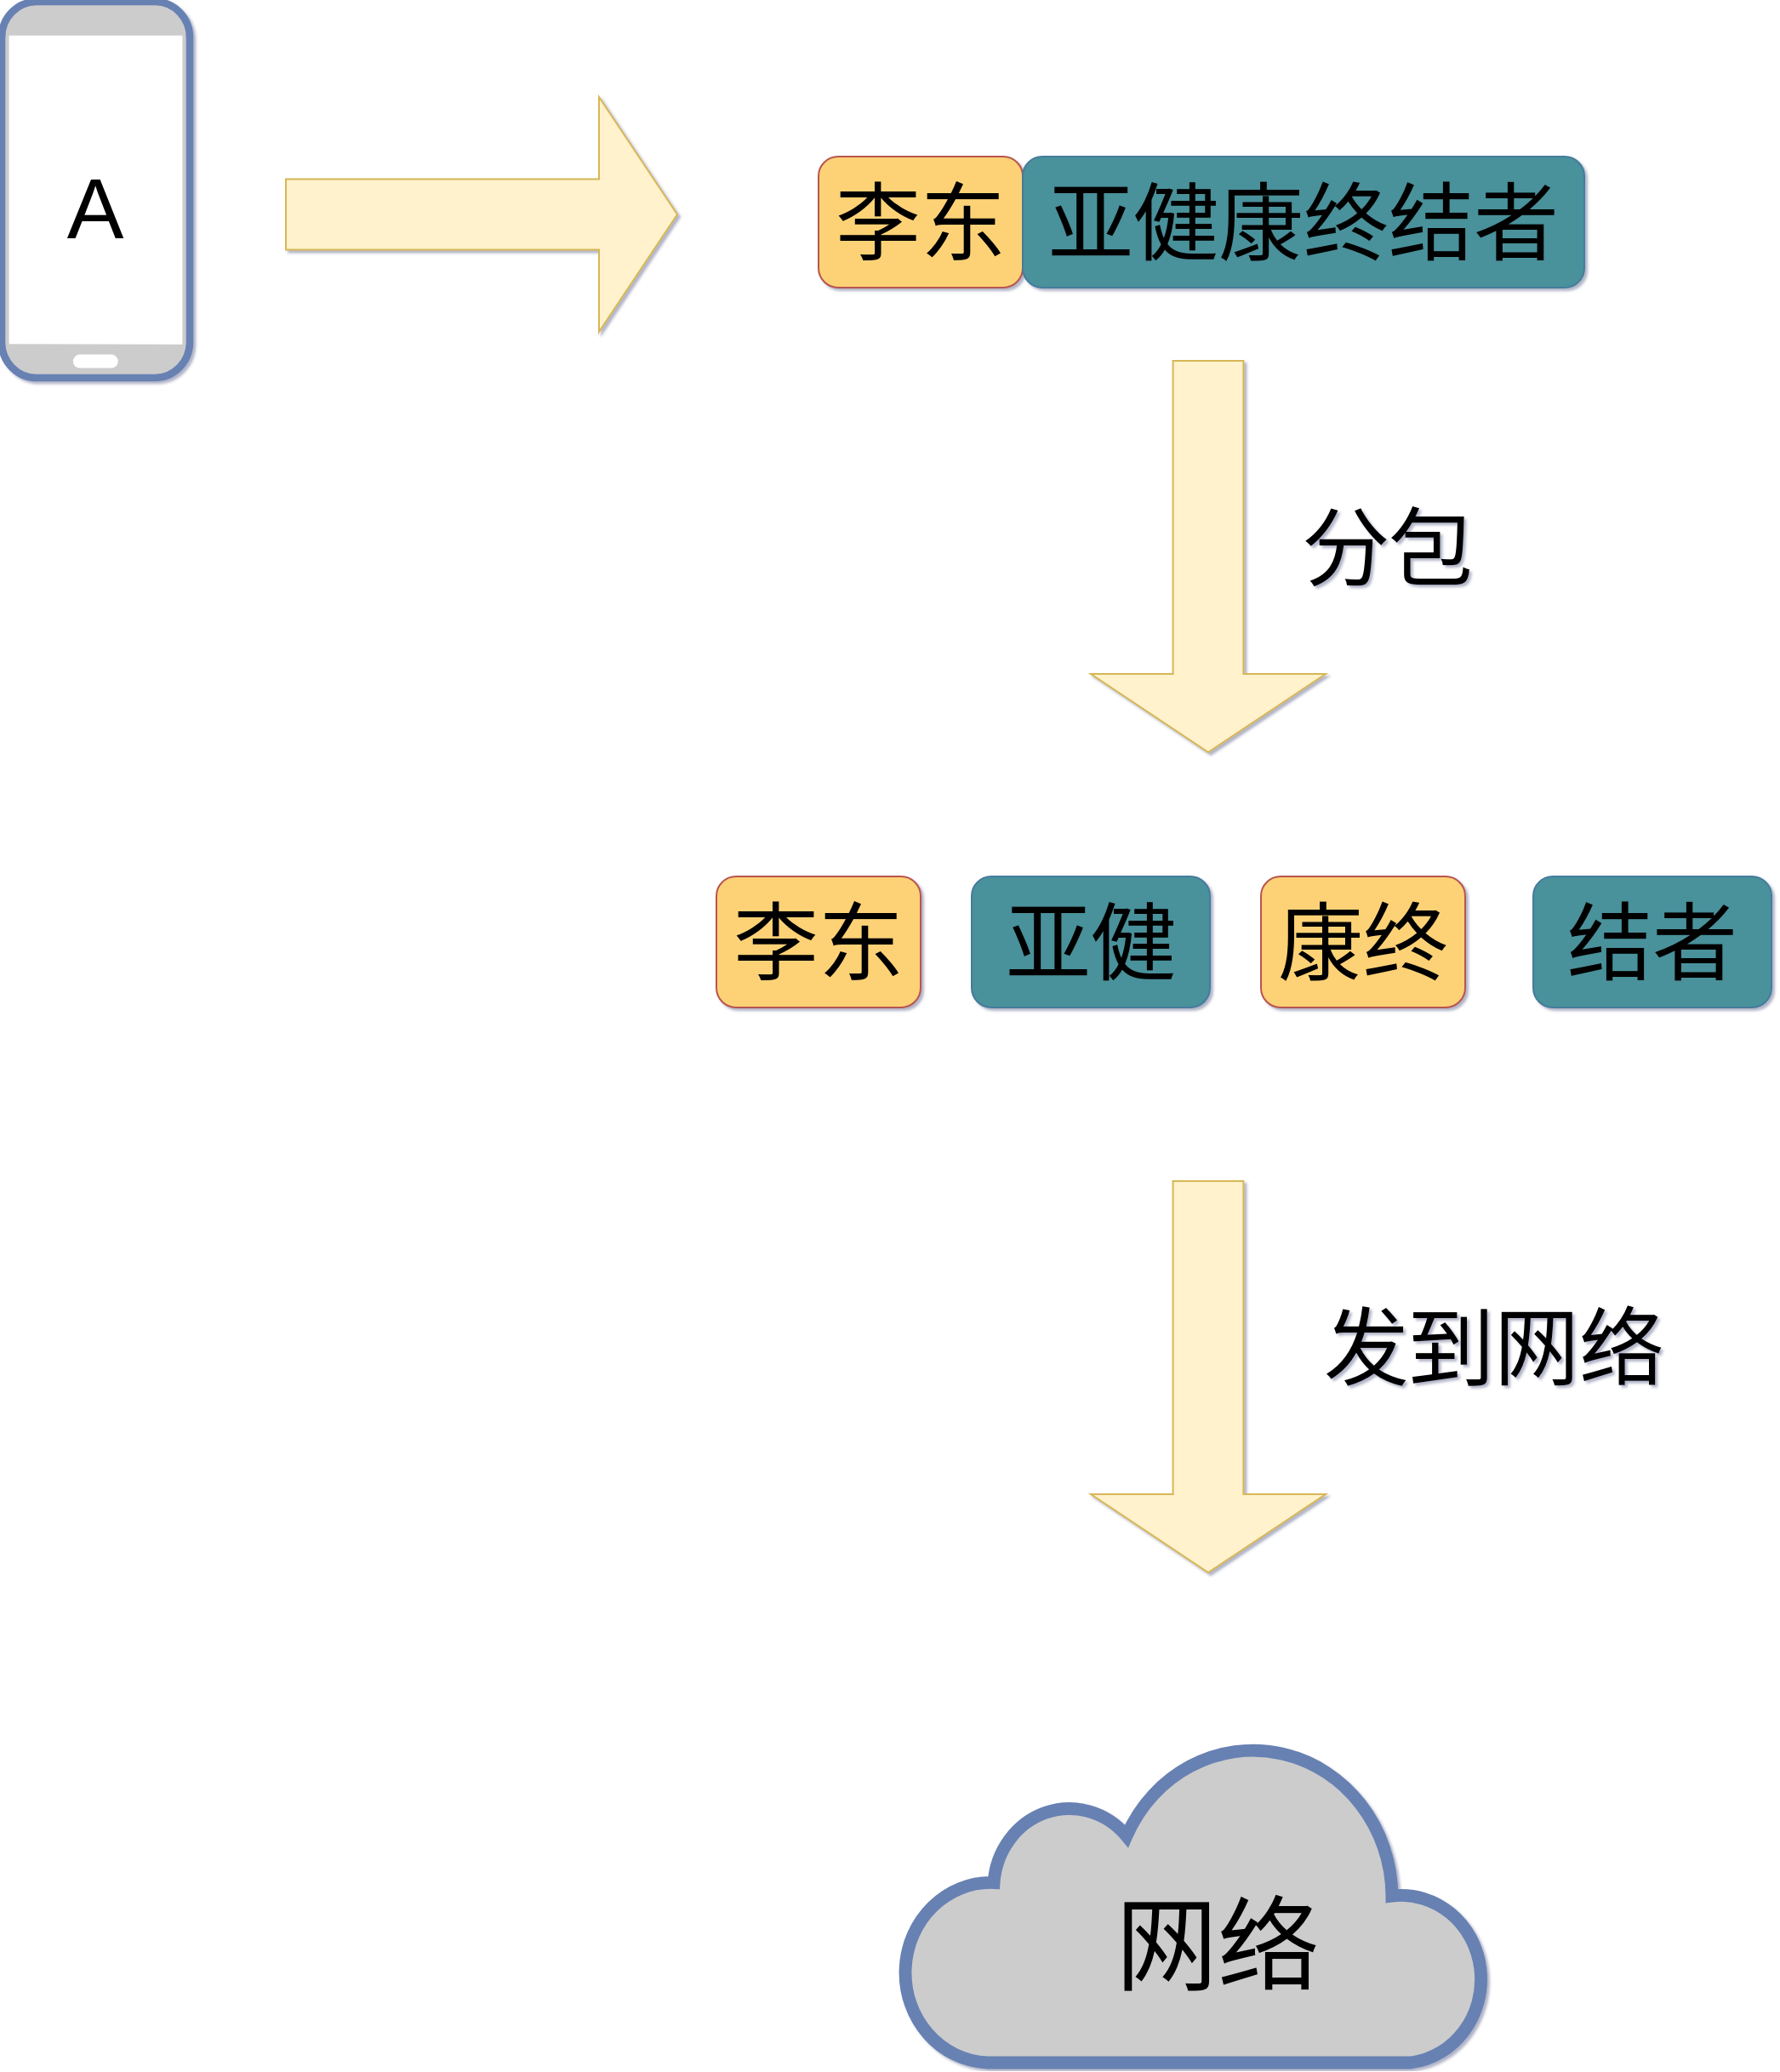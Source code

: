 <mxfile version="14.4.7" type="github">
  <diagram id="3228e29e-7158-1315-38df-8450db1d8a1d" name="Page-1">
    <mxGraphModel dx="4450" dy="3507" grid="1" gridSize="10" guides="1" tooltips="1" connect="1" arrows="1" fold="1" page="1" pageScale="1" pageWidth="1500" pageHeight="800" background="#ffffff" math="0" shadow="1">
      <root>
        <mxCell id="0" />
        <mxCell id="1" parent="0" />
        <mxCell id="TgtEdNx8PUhki9_reYf2-21545" value="李东" style="rounded=1;strokeColor=#b85450;fontSize=50;fontFamily=Helvetica;fillColor=#FDD276;labelBackgroundColor=none;labelBorderColor=none;whiteSpace=wrap;html=1;" parent="1" vertex="1">
          <mxGeometry x="660" y="251" width="120" height="77" as="geometry" />
        </mxCell>
        <mxCell id="TgtEdNx8PUhki9_reYf2-21546" value="亚健康终结者" style="rounded=1;strokeColor=#457B9D;fontSize=50;fontFamily=Helvetica;fillColor=#4A919B;labelBackgroundColor=none;labelBorderColor=none;whiteSpace=wrap;html=1;" parent="1" vertex="1">
          <mxGeometry x="780" y="251" width="330" height="77" as="geometry" />
        </mxCell>
        <mxCell id="QOvhmwXTaC0TyrBMlb9O-1" value="李东" style="rounded=1;strokeColor=#b85450;fontSize=50;fontFamily=Helvetica;fillColor=#FDD276;labelBackgroundColor=none;labelBorderColor=none;whiteSpace=wrap;html=1;" parent="1" vertex="1">
          <mxGeometry x="600" y="674" width="120" height="77" as="geometry" />
        </mxCell>
        <mxCell id="QOvhmwXTaC0TyrBMlb9O-2" value="亚健" style="rounded=1;strokeColor=#457B9D;fontSize=50;fontFamily=Helvetica;fillColor=#4A919B;labelBackgroundColor=none;labelBorderColor=none;whiteSpace=wrap;html=1;" parent="1" vertex="1">
          <mxGeometry x="750" y="674" width="140" height="77" as="geometry" />
        </mxCell>
        <mxCell id="QOvhmwXTaC0TyrBMlb9O-3" value="康终" style="rounded=1;strokeColor=#b85450;fontSize=50;fontFamily=Helvetica;fillColor=#FDD276;labelBackgroundColor=none;labelBorderColor=none;whiteSpace=wrap;html=1;" parent="1" vertex="1">
          <mxGeometry x="920" y="674" width="120" height="77" as="geometry" />
        </mxCell>
        <mxCell id="QOvhmwXTaC0TyrBMlb9O-4" value="结者" style="rounded=1;strokeColor=#457B9D;fontSize=50;fontFamily=Helvetica;fillColor=#4A919B;labelBackgroundColor=none;labelBorderColor=none;whiteSpace=wrap;html=1;" parent="1" vertex="1">
          <mxGeometry x="1080" y="674" width="140" height="77" as="geometry" />
        </mxCell>
        <mxCell id="QOvhmwXTaC0TyrBMlb9O-5" value="" style="shape=singleArrow;direction=south;whiteSpace=wrap;html=1;fillColor=#fff2cc;strokeColor=#d6b656;" parent="1" vertex="1">
          <mxGeometry x="820" y="371" width="138" height="230" as="geometry" />
        </mxCell>
        <mxCell id="QOvhmwXTaC0TyrBMlb9O-7" value="&lt;font style=&quot;font-size: 50px&quot;&gt;分包&lt;/font&gt;" style="text;html=1;strokeColor=none;fillColor=none;align=center;verticalAlign=middle;whiteSpace=wrap;rounded=0;" parent="1" vertex="1">
          <mxGeometry x="920" y="471" width="150" height="20" as="geometry" />
        </mxCell>
        <mxCell id="QOvhmwXTaC0TyrBMlb9O-9" value="" style="fontColor=#0066CC;verticalAlign=top;verticalLabelPosition=bottom;labelPosition=center;align=center;html=1;outlineConnect=0;fillColor=#CCCCCC;strokeColor=#6881B3;gradientColor=none;gradientDirection=north;strokeWidth=2;shape=mxgraph.networks.mobile;" parent="1" vertex="1">
          <mxGeometry x="180" y="160" width="110.5" height="221" as="geometry" />
        </mxCell>
        <mxCell id="QOvhmwXTaC0TyrBMlb9O-10" value="" style="html=1;outlineConnect=0;fillColor=#CCCCCC;strokeColor=#6881B3;gradientColor=none;gradientDirection=north;strokeWidth=2;shape=mxgraph.networks.cloud;fontColor=#ffffff;" parent="1" vertex="1">
          <mxGeometry x="710" y="1181" width="342" height="190" as="geometry" />
        </mxCell>
        <mxCell id="QOvhmwXTaC0TyrBMlb9O-20" value="" style="shape=singleArrow;direction=east;whiteSpace=wrap;html=1;fillColor=#fff2cc;strokeColor=#d6b656;" parent="1" vertex="1">
          <mxGeometry x="347" y="216" width="230" height="138" as="geometry" />
        </mxCell>
        <mxCell id="QOvhmwXTaC0TyrBMlb9O-21" value="&lt;font style=&quot;font-size: 50px&quot;&gt;A&lt;/font&gt;" style="text;html=1;strokeColor=none;fillColor=none;align=center;verticalAlign=middle;whiteSpace=wrap;rounded=0;" parent="1" vertex="1">
          <mxGeometry x="215" y="271" width="40" height="20" as="geometry" />
        </mxCell>
        <mxCell id="QOvhmwXTaC0TyrBMlb9O-24" value="&lt;font style=&quot;font-size: 60px&quot;&gt;网络&lt;/font&gt;" style="text;html=1;strokeColor=none;fillColor=none;align=center;verticalAlign=middle;whiteSpace=wrap;rounded=0;" parent="1" vertex="1">
          <mxGeometry x="800" y="1291" width="189" height="24.5" as="geometry" />
        </mxCell>
        <mxCell id="QOvhmwXTaC0TyrBMlb9O-25" value="" style="shape=singleArrow;direction=south;whiteSpace=wrap;html=1;fillColor=#fff2cc;strokeColor=#d6b656;" parent="1" vertex="1">
          <mxGeometry x="820" y="853" width="138" height="230" as="geometry" />
        </mxCell>
        <mxCell id="QOvhmwXTaC0TyrBMlb9O-26" value="&lt;font style=&quot;font-size: 50px&quot;&gt;发到网络&lt;/font&gt;" style="text;html=1;strokeColor=none;fillColor=none;align=center;verticalAlign=middle;whiteSpace=wrap;rounded=0;" parent="1" vertex="1">
          <mxGeometry x="920" y="941" width="273.5" height="20" as="geometry" />
        </mxCell>
      </root>
    </mxGraphModel>
  </diagram>
</mxfile>
